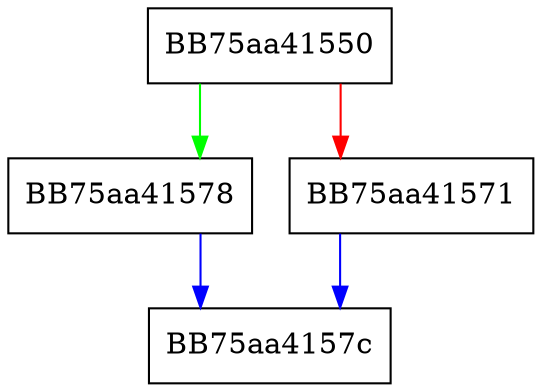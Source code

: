 digraph Read {
  node [shape="box"];
  graph [splines=ortho];
  BB75aa41550 -> BB75aa41578 [color="green"];
  BB75aa41550 -> BB75aa41571 [color="red"];
  BB75aa41571 -> BB75aa4157c [color="blue"];
  BB75aa41578 -> BB75aa4157c [color="blue"];
}
